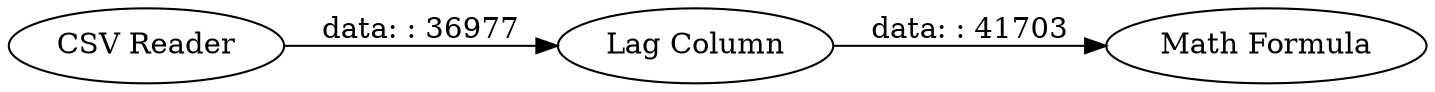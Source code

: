 digraph {
	"-6233456535764226656_3" [label="Math Formula"]
	"-6233456535764226656_4" [label="CSV Reader"]
	"-6233456535764226656_2" [label="Lag Column"]
	"-6233456535764226656_2" -> "-6233456535764226656_3" [label="data: : 41703"]
	"-6233456535764226656_4" -> "-6233456535764226656_2" [label="data: : 36977"]
	rankdir=LR
}
